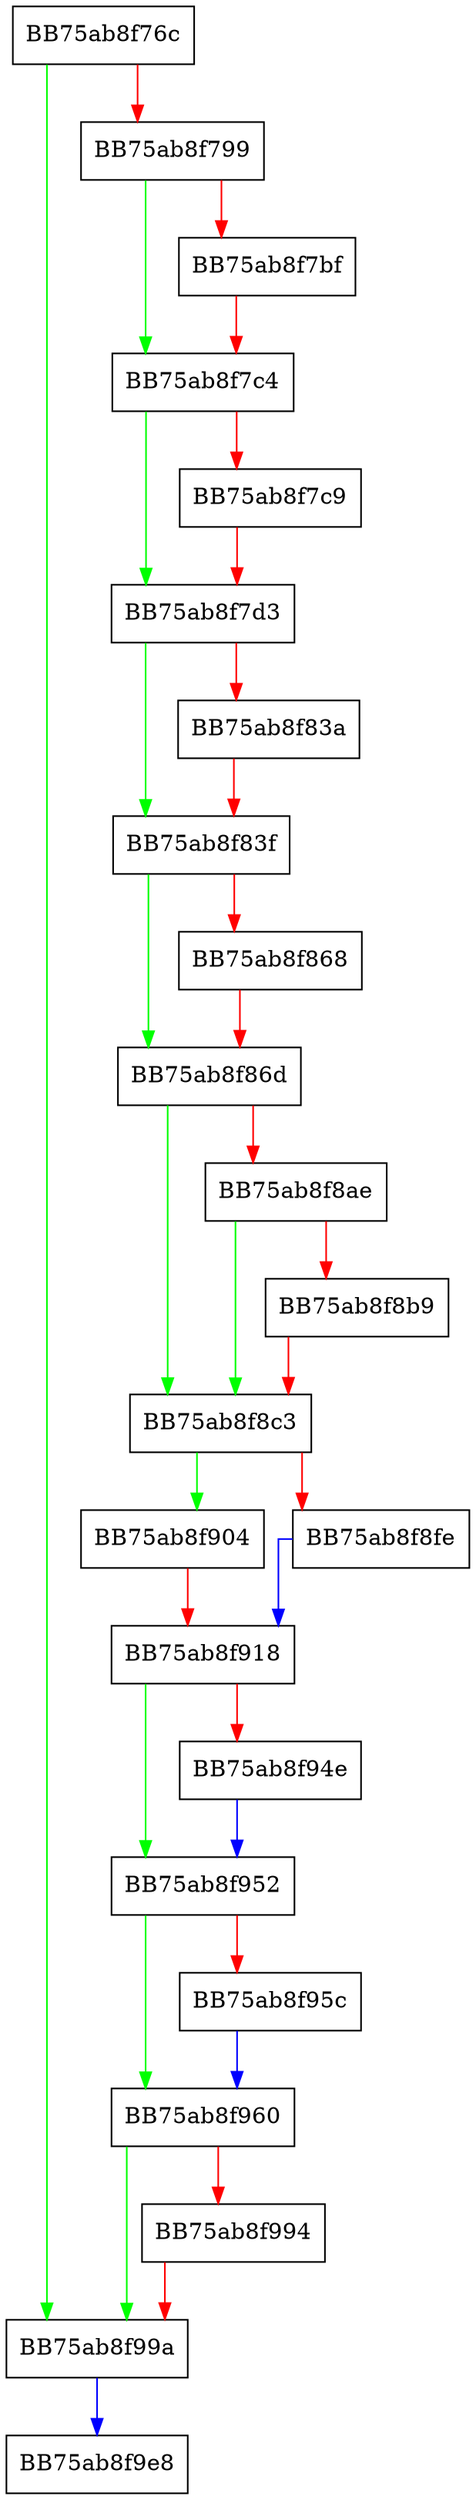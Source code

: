 digraph SubmitUrl {
  node [shape="box"];
  graph [splines=ortho];
  BB75ab8f76c -> BB75ab8f99a [color="green"];
  BB75ab8f76c -> BB75ab8f799 [color="red"];
  BB75ab8f799 -> BB75ab8f7c4 [color="green"];
  BB75ab8f799 -> BB75ab8f7bf [color="red"];
  BB75ab8f7bf -> BB75ab8f7c4 [color="red"];
  BB75ab8f7c4 -> BB75ab8f7d3 [color="green"];
  BB75ab8f7c4 -> BB75ab8f7c9 [color="red"];
  BB75ab8f7c9 -> BB75ab8f7d3 [color="red"];
  BB75ab8f7d3 -> BB75ab8f83f [color="green"];
  BB75ab8f7d3 -> BB75ab8f83a [color="red"];
  BB75ab8f83a -> BB75ab8f83f [color="red"];
  BB75ab8f83f -> BB75ab8f86d [color="green"];
  BB75ab8f83f -> BB75ab8f868 [color="red"];
  BB75ab8f868 -> BB75ab8f86d [color="red"];
  BB75ab8f86d -> BB75ab8f8c3 [color="green"];
  BB75ab8f86d -> BB75ab8f8ae [color="red"];
  BB75ab8f8ae -> BB75ab8f8c3 [color="green"];
  BB75ab8f8ae -> BB75ab8f8b9 [color="red"];
  BB75ab8f8b9 -> BB75ab8f8c3 [color="red"];
  BB75ab8f8c3 -> BB75ab8f904 [color="green"];
  BB75ab8f8c3 -> BB75ab8f8fe [color="red"];
  BB75ab8f8fe -> BB75ab8f918 [color="blue"];
  BB75ab8f904 -> BB75ab8f918 [color="red"];
  BB75ab8f918 -> BB75ab8f952 [color="green"];
  BB75ab8f918 -> BB75ab8f94e [color="red"];
  BB75ab8f94e -> BB75ab8f952 [color="blue"];
  BB75ab8f952 -> BB75ab8f960 [color="green"];
  BB75ab8f952 -> BB75ab8f95c [color="red"];
  BB75ab8f95c -> BB75ab8f960 [color="blue"];
  BB75ab8f960 -> BB75ab8f99a [color="green"];
  BB75ab8f960 -> BB75ab8f994 [color="red"];
  BB75ab8f994 -> BB75ab8f99a [color="red"];
  BB75ab8f99a -> BB75ab8f9e8 [color="blue"];
}